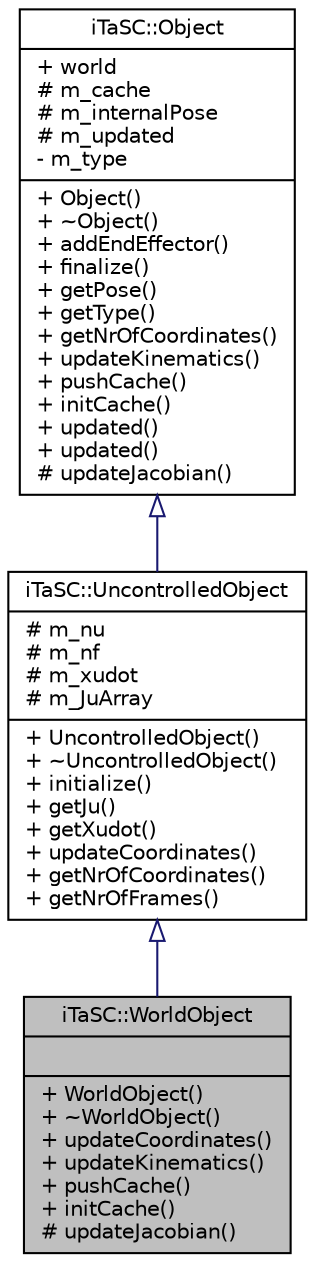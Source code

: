 digraph G
{
  edge [fontname="Helvetica",fontsize="10",labelfontname="Helvetica",labelfontsize="10"];
  node [fontname="Helvetica",fontsize="10",shape=record];
  Node1 [label="{iTaSC::WorldObject\n||+ WorldObject()\l+ ~WorldObject()\l+ updateCoordinates()\l+ updateKinematics()\l+ pushCache()\l+ initCache()\l# updateJacobian()\l}",height=0.2,width=0.4,color="black", fillcolor="grey75", style="filled" fontcolor="black"];
  Node2 -> Node1 [dir=back,color="midnightblue",fontsize="10",style="solid",arrowtail="empty",fontname="Helvetica"];
  Node2 [label="{iTaSC::UncontrolledObject\n|# m_nu\l# m_nf\l# m_xudot\l# m_JuArray\l|+ UncontrolledObject()\l+ ~UncontrolledObject()\l+ initialize()\l+ getJu()\l+ getXudot()\l+ updateCoordinates()\l+ getNrOfCoordinates()\l+ getNrOfFrames()\l}",height=0.2,width=0.4,color="black", fillcolor="white", style="filled",URL="$d6/d77/classiTaSC_1_1UncontrolledObject.html"];
  Node3 -> Node2 [dir=back,color="midnightblue",fontsize="10",style="solid",arrowtail="empty",fontname="Helvetica"];
  Node3 [label="{iTaSC::Object\n|+ world\l# m_cache\l# m_internalPose\l# m_updated\l- m_type\l|+ Object()\l+ ~Object()\l+ addEndEffector()\l+ finalize()\l+ getPose()\l+ getType()\l+ getNrOfCoordinates()\l+ updateKinematics()\l+ pushCache()\l+ initCache()\l+ updated()\l+ updated()\l# updateJacobian()\l}",height=0.2,width=0.4,color="black", fillcolor="white", style="filled",URL="$d9/d27/classiTaSC_1_1Object.html"];
}
